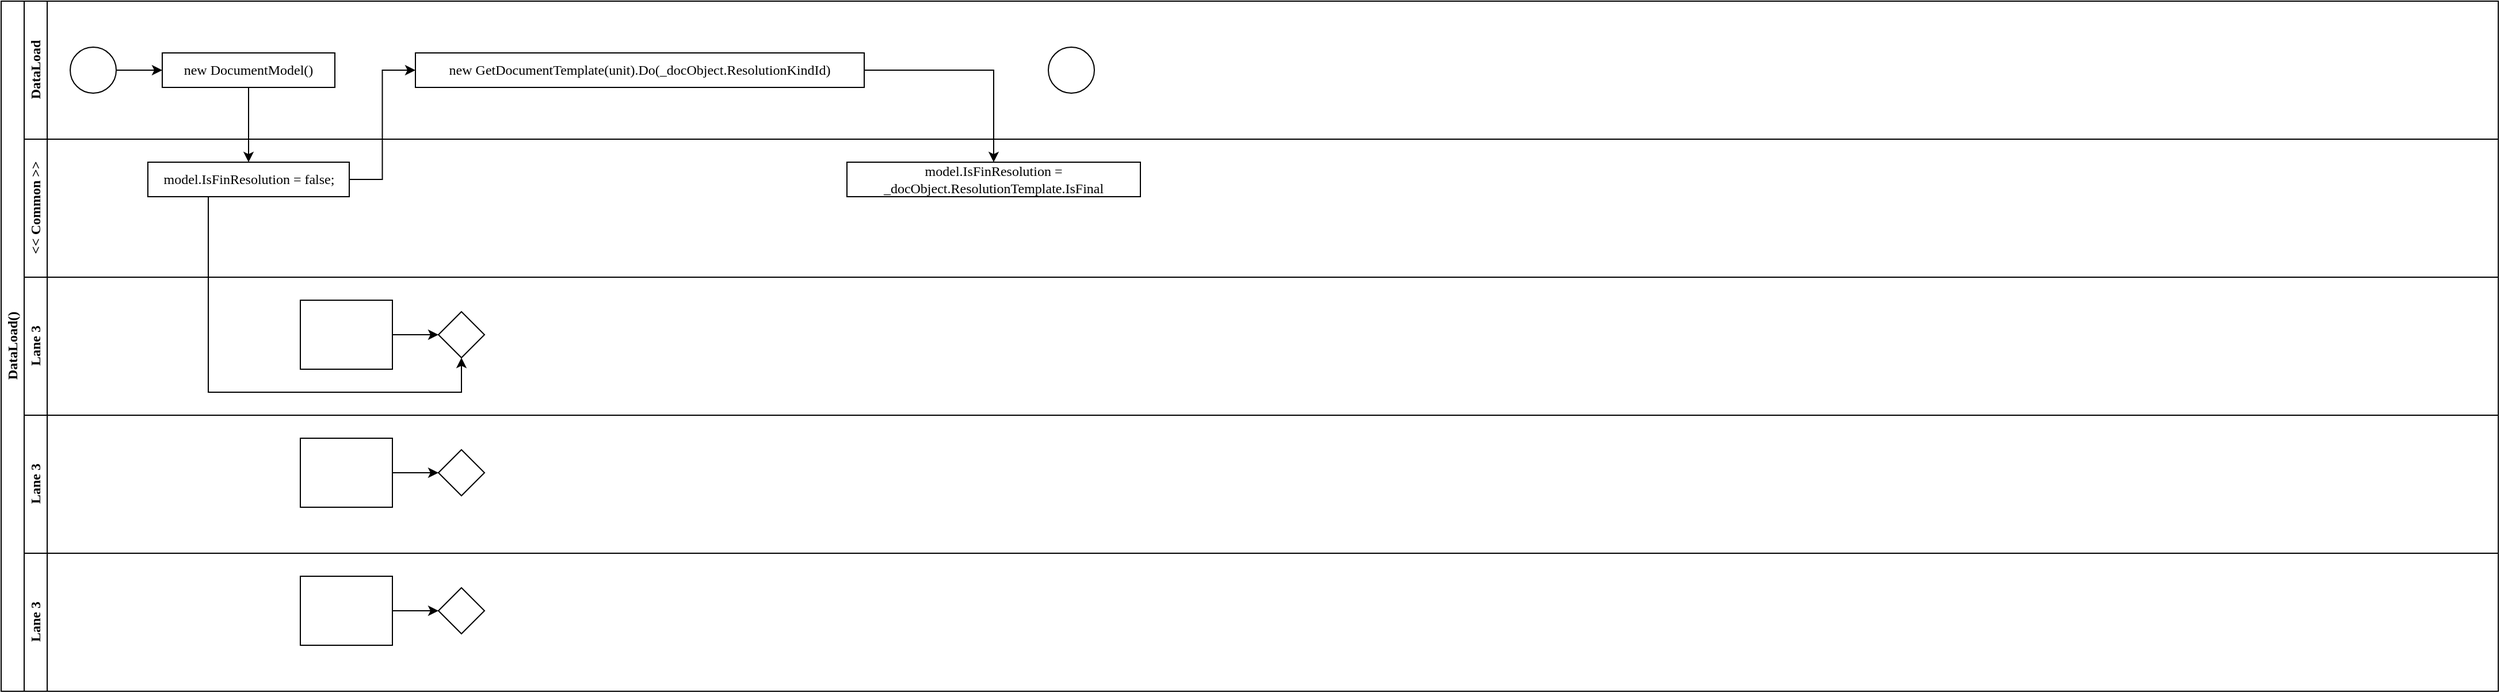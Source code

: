 <mxfile version="20.4.0" type="github">
  <diagram id="prtHgNgQTEPvFCAcTncT" name="Page-1">
    <mxGraphModel dx="1410" dy="1896" grid="1" gridSize="10" guides="1" tooltips="1" connect="1" arrows="1" fold="1" page="1" pageScale="1" pageWidth="827" pageHeight="1169" math="0" shadow="0">
      <root>
        <mxCell id="0" />
        <mxCell id="1" parent="0" />
        <mxCell id="dNxyNK7c78bLwvsdeMH5-19" value="DataLoad()" style="swimlane;html=1;childLayout=stackLayout;resizeParent=1;resizeParentMax=0;horizontal=0;startSize=20;horizontalStack=0;fontFamily=Verdana;" parent="1" vertex="1">
          <mxGeometry x="-250" y="-20" width="2170" height="600" as="geometry" />
        </mxCell>
        <mxCell id="dNxyNK7c78bLwvsdeMH5-38" style="edgeStyle=orthogonalEdgeStyle;rounded=0;orthogonalLoop=1;jettySize=auto;html=1;endArrow=classic;endFill=1;fontFamily=Verdana;" parent="dNxyNK7c78bLwvsdeMH5-19" source="dNxyNK7c78bLwvsdeMH5-26" target="dNxyNK7c78bLwvsdeMH5-36" edge="1">
          <mxGeometry relative="1" as="geometry">
            <Array as="points">
              <mxPoint x="180" y="340" />
              <mxPoint x="400" y="340" />
            </Array>
          </mxGeometry>
        </mxCell>
        <mxCell id="dNxyNK7c78bLwvsdeMH5-20" value="DataLoad" style="swimlane;html=1;startSize=20;horizontal=0;fontFamily=Verdana;" parent="dNxyNK7c78bLwvsdeMH5-19" vertex="1">
          <mxGeometry x="20" width="2150" height="120" as="geometry" />
        </mxCell>
        <mxCell id="dNxyNK7c78bLwvsdeMH5-24" value="new DocumentModel()" style="rounded=0;whiteSpace=wrap;html=1;fontFamily=Verdana;fontSize=12;fontColor=#000000;align=center;" parent="dNxyNK7c78bLwvsdeMH5-20" vertex="1">
          <mxGeometry x="120" y="45" width="150" height="30" as="geometry" />
        </mxCell>
        <mxCell id="dNxyNK7c78bLwvsdeMH5-32" value="" style="ellipse;whiteSpace=wrap;html=1;fontFamily=Verdana;" parent="dNxyNK7c78bLwvsdeMH5-20" vertex="1">
          <mxGeometry x="890" y="40" width="40" height="40" as="geometry" />
        </mxCell>
        <mxCell id="dNxyNK7c78bLwvsdeMH5-23" value="" style="ellipse;whiteSpace=wrap;html=1;fontFamily=Verdana;" parent="dNxyNK7c78bLwvsdeMH5-20" vertex="1">
          <mxGeometry x="40" y="40" width="40" height="40" as="geometry" />
        </mxCell>
        <mxCell id="dNxyNK7c78bLwvsdeMH5-25" value="" style="edgeStyle=orthogonalEdgeStyle;rounded=0;orthogonalLoop=1;jettySize=auto;html=1;fontFamily=Verdana;" parent="dNxyNK7c78bLwvsdeMH5-20" source="dNxyNK7c78bLwvsdeMH5-23" target="dNxyNK7c78bLwvsdeMH5-24" edge="1">
          <mxGeometry relative="1" as="geometry" />
        </mxCell>
        <mxCell id="_GVcp1NFg4RlwitaNLRl-11" value="new GetDocumentTemplate(unit).Do(_docObject.ResolutionKindId)" style="rounded=0;whiteSpace=wrap;html=1;fontFamily=Verdana;fontSize=12;fontColor=#000000;align=center;" vertex="1" parent="dNxyNK7c78bLwvsdeMH5-20">
          <mxGeometry x="340" y="45" width="390" height="30" as="geometry" />
        </mxCell>
        <mxCell id="dNxyNK7c78bLwvsdeMH5-21" value="&amp;lt;&amp;lt; Common &amp;gt;&amp;gt;" style="swimlane;html=1;startSize=20;horizontal=0;fontFamily=Verdana;" parent="dNxyNK7c78bLwvsdeMH5-19" vertex="1">
          <mxGeometry x="20" y="120" width="2150" height="120" as="geometry" />
        </mxCell>
        <mxCell id="dNxyNK7c78bLwvsdeMH5-26" value="model.IsFinResolution = false;" style="rounded=0;whiteSpace=wrap;html=1;fontFamily=Verdana;fontSize=12;fontColor=#000000;align=center;" parent="dNxyNK7c78bLwvsdeMH5-21" vertex="1">
          <mxGeometry x="107.5" y="20" width="175" height="30" as="geometry" />
        </mxCell>
        <mxCell id="_GVcp1NFg4RlwitaNLRl-13" value="model.IsFinResolution = _docObject.ResolutionTemplate.IsFinal" style="rounded=0;whiteSpace=wrap;html=1;fontFamily=Verdana;fontSize=12;fontColor=#000000;align=center;" vertex="1" parent="dNxyNK7c78bLwvsdeMH5-21">
          <mxGeometry x="715" y="20" width="255" height="30" as="geometry" />
        </mxCell>
        <mxCell id="dNxyNK7c78bLwvsdeMH5-22" value="Lane 3" style="swimlane;html=1;startSize=20;horizontal=0;fontFamily=Verdana;" parent="dNxyNK7c78bLwvsdeMH5-19" vertex="1">
          <mxGeometry x="20" y="240" width="2150" height="120" as="geometry" />
        </mxCell>
        <mxCell id="dNxyNK7c78bLwvsdeMH5-37" value="" style="edgeStyle=orthogonalEdgeStyle;rounded=0;orthogonalLoop=1;jettySize=auto;html=1;endArrow=classic;endFill=1;fontFamily=Verdana;" parent="dNxyNK7c78bLwvsdeMH5-22" source="dNxyNK7c78bLwvsdeMH5-34" target="dNxyNK7c78bLwvsdeMH5-36" edge="1">
          <mxGeometry relative="1" as="geometry" />
        </mxCell>
        <mxCell id="dNxyNK7c78bLwvsdeMH5-34" value="" style="rounded=0;whiteSpace=wrap;html=1;fontFamily=Verdana;fontSize=12;fontColor=#000000;align=center;" parent="dNxyNK7c78bLwvsdeMH5-22" vertex="1">
          <mxGeometry x="240" y="20" width="80" height="60" as="geometry" />
        </mxCell>
        <mxCell id="dNxyNK7c78bLwvsdeMH5-36" value="" style="rhombus;whiteSpace=wrap;html=1;fontFamily=Verdana;fontSize=12;fontColor=#000000;align=center;" parent="dNxyNK7c78bLwvsdeMH5-22" vertex="1">
          <mxGeometry x="360" y="30" width="40" height="40" as="geometry" />
        </mxCell>
        <mxCell id="_GVcp1NFg4RlwitaNLRl-1" value="Lane 3" style="swimlane;html=1;startSize=20;horizontal=0;fontFamily=Verdana;" vertex="1" parent="dNxyNK7c78bLwvsdeMH5-19">
          <mxGeometry x="20" y="360" width="2150" height="120" as="geometry" />
        </mxCell>
        <mxCell id="_GVcp1NFg4RlwitaNLRl-2" value="" style="edgeStyle=orthogonalEdgeStyle;rounded=0;orthogonalLoop=1;jettySize=auto;html=1;endArrow=classic;endFill=1;fontFamily=Verdana;" edge="1" parent="_GVcp1NFg4RlwitaNLRl-1" source="_GVcp1NFg4RlwitaNLRl-3" target="_GVcp1NFg4RlwitaNLRl-4">
          <mxGeometry relative="1" as="geometry" />
        </mxCell>
        <mxCell id="_GVcp1NFg4RlwitaNLRl-3" value="" style="rounded=0;whiteSpace=wrap;html=1;fontFamily=Verdana;fontSize=12;fontColor=#000000;align=center;" vertex="1" parent="_GVcp1NFg4RlwitaNLRl-1">
          <mxGeometry x="240" y="20" width="80" height="60" as="geometry" />
        </mxCell>
        <mxCell id="_GVcp1NFg4RlwitaNLRl-4" value="" style="rhombus;whiteSpace=wrap;html=1;fontFamily=Verdana;fontSize=12;fontColor=#000000;align=center;" vertex="1" parent="_GVcp1NFg4RlwitaNLRl-1">
          <mxGeometry x="360" y="30" width="40" height="40" as="geometry" />
        </mxCell>
        <mxCell id="_GVcp1NFg4RlwitaNLRl-5" value="Lane 3" style="swimlane;html=1;startSize=20;horizontal=0;fontFamily=Verdana;" vertex="1" parent="dNxyNK7c78bLwvsdeMH5-19">
          <mxGeometry x="20" y="480" width="2150" height="120" as="geometry" />
        </mxCell>
        <mxCell id="_GVcp1NFg4RlwitaNLRl-6" value="" style="edgeStyle=orthogonalEdgeStyle;rounded=0;orthogonalLoop=1;jettySize=auto;html=1;endArrow=classic;endFill=1;fontFamily=Verdana;" edge="1" parent="_GVcp1NFg4RlwitaNLRl-5" source="_GVcp1NFg4RlwitaNLRl-7" target="_GVcp1NFg4RlwitaNLRl-8">
          <mxGeometry relative="1" as="geometry" />
        </mxCell>
        <mxCell id="_GVcp1NFg4RlwitaNLRl-7" value="" style="rounded=0;whiteSpace=wrap;html=1;fontFamily=Verdana;fontSize=12;fontColor=#000000;align=center;" vertex="1" parent="_GVcp1NFg4RlwitaNLRl-5">
          <mxGeometry x="240" y="20" width="80" height="60" as="geometry" />
        </mxCell>
        <mxCell id="_GVcp1NFg4RlwitaNLRl-8" value="" style="rhombus;whiteSpace=wrap;html=1;fontFamily=Verdana;fontSize=12;fontColor=#000000;align=center;" vertex="1" parent="_GVcp1NFg4RlwitaNLRl-5">
          <mxGeometry x="360" y="30" width="40" height="40" as="geometry" />
        </mxCell>
        <mxCell id="_GVcp1NFg4RlwitaNLRl-10" style="edgeStyle=orthogonalEdgeStyle;rounded=0;orthogonalLoop=1;jettySize=auto;html=1;exitX=0.5;exitY=1;exitDx=0;exitDy=0;entryX=0.5;entryY=0;entryDx=0;entryDy=0;fontFamily=Verdana;" edge="1" parent="dNxyNK7c78bLwvsdeMH5-19" source="dNxyNK7c78bLwvsdeMH5-24" target="dNxyNK7c78bLwvsdeMH5-26">
          <mxGeometry relative="1" as="geometry" />
        </mxCell>
        <mxCell id="_GVcp1NFg4RlwitaNLRl-12" style="edgeStyle=orthogonalEdgeStyle;rounded=0;orthogonalLoop=1;jettySize=auto;html=1;entryX=0;entryY=0.5;entryDx=0;entryDy=0;fontFamily=Verdana;" edge="1" parent="dNxyNK7c78bLwvsdeMH5-19" source="dNxyNK7c78bLwvsdeMH5-26" target="_GVcp1NFg4RlwitaNLRl-11">
          <mxGeometry relative="1" as="geometry" />
        </mxCell>
        <mxCell id="_GVcp1NFg4RlwitaNLRl-14" style="edgeStyle=orthogonalEdgeStyle;rounded=0;orthogonalLoop=1;jettySize=auto;html=1;entryX=0.5;entryY=0;entryDx=0;entryDy=0;fontFamily=Verdana;exitX=1;exitY=0.5;exitDx=0;exitDy=0;" edge="1" parent="dNxyNK7c78bLwvsdeMH5-19" source="_GVcp1NFg4RlwitaNLRl-11" target="_GVcp1NFg4RlwitaNLRl-13">
          <mxGeometry relative="1" as="geometry" />
        </mxCell>
      </root>
    </mxGraphModel>
  </diagram>
</mxfile>
